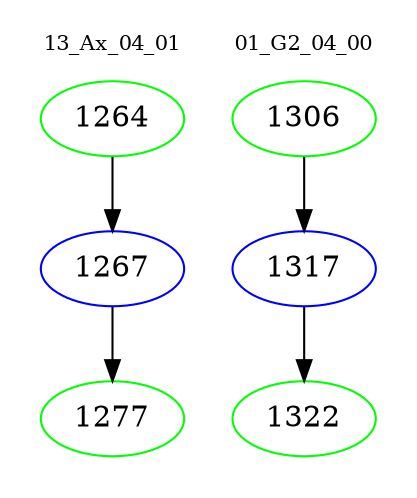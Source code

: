 digraph{
subgraph cluster_0 {
color = white
label = "13_Ax_04_01";
fontsize=10;
T0_1264 [label="1264", color="green"]
T0_1264 -> T0_1267 [color="black"]
T0_1267 [label="1267", color="blue"]
T0_1267 -> T0_1277 [color="black"]
T0_1277 [label="1277", color="green"]
}
subgraph cluster_1 {
color = white
label = "01_G2_04_00";
fontsize=10;
T1_1306 [label="1306", color="green"]
T1_1306 -> T1_1317 [color="black"]
T1_1317 [label="1317", color="blue"]
T1_1317 -> T1_1322 [color="black"]
T1_1322 [label="1322", color="green"]
}
}
